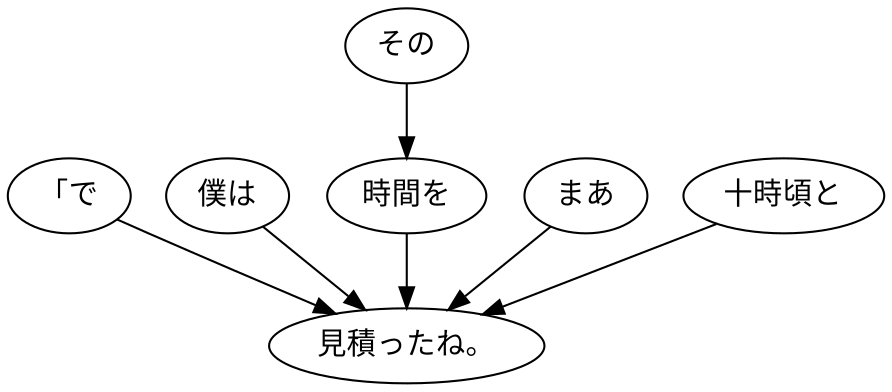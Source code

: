 digraph graph8070 {
	node0 [label="「で"];
	node1 [label="僕は"];
	node2 [label="その"];
	node3 [label="時間を"];
	node4 [label="まあ"];
	node5 [label="十時頃と"];
	node6 [label="見積ったね。"];
	node0 -> node6;
	node1 -> node6;
	node2 -> node3;
	node3 -> node6;
	node4 -> node6;
	node5 -> node6;
}
